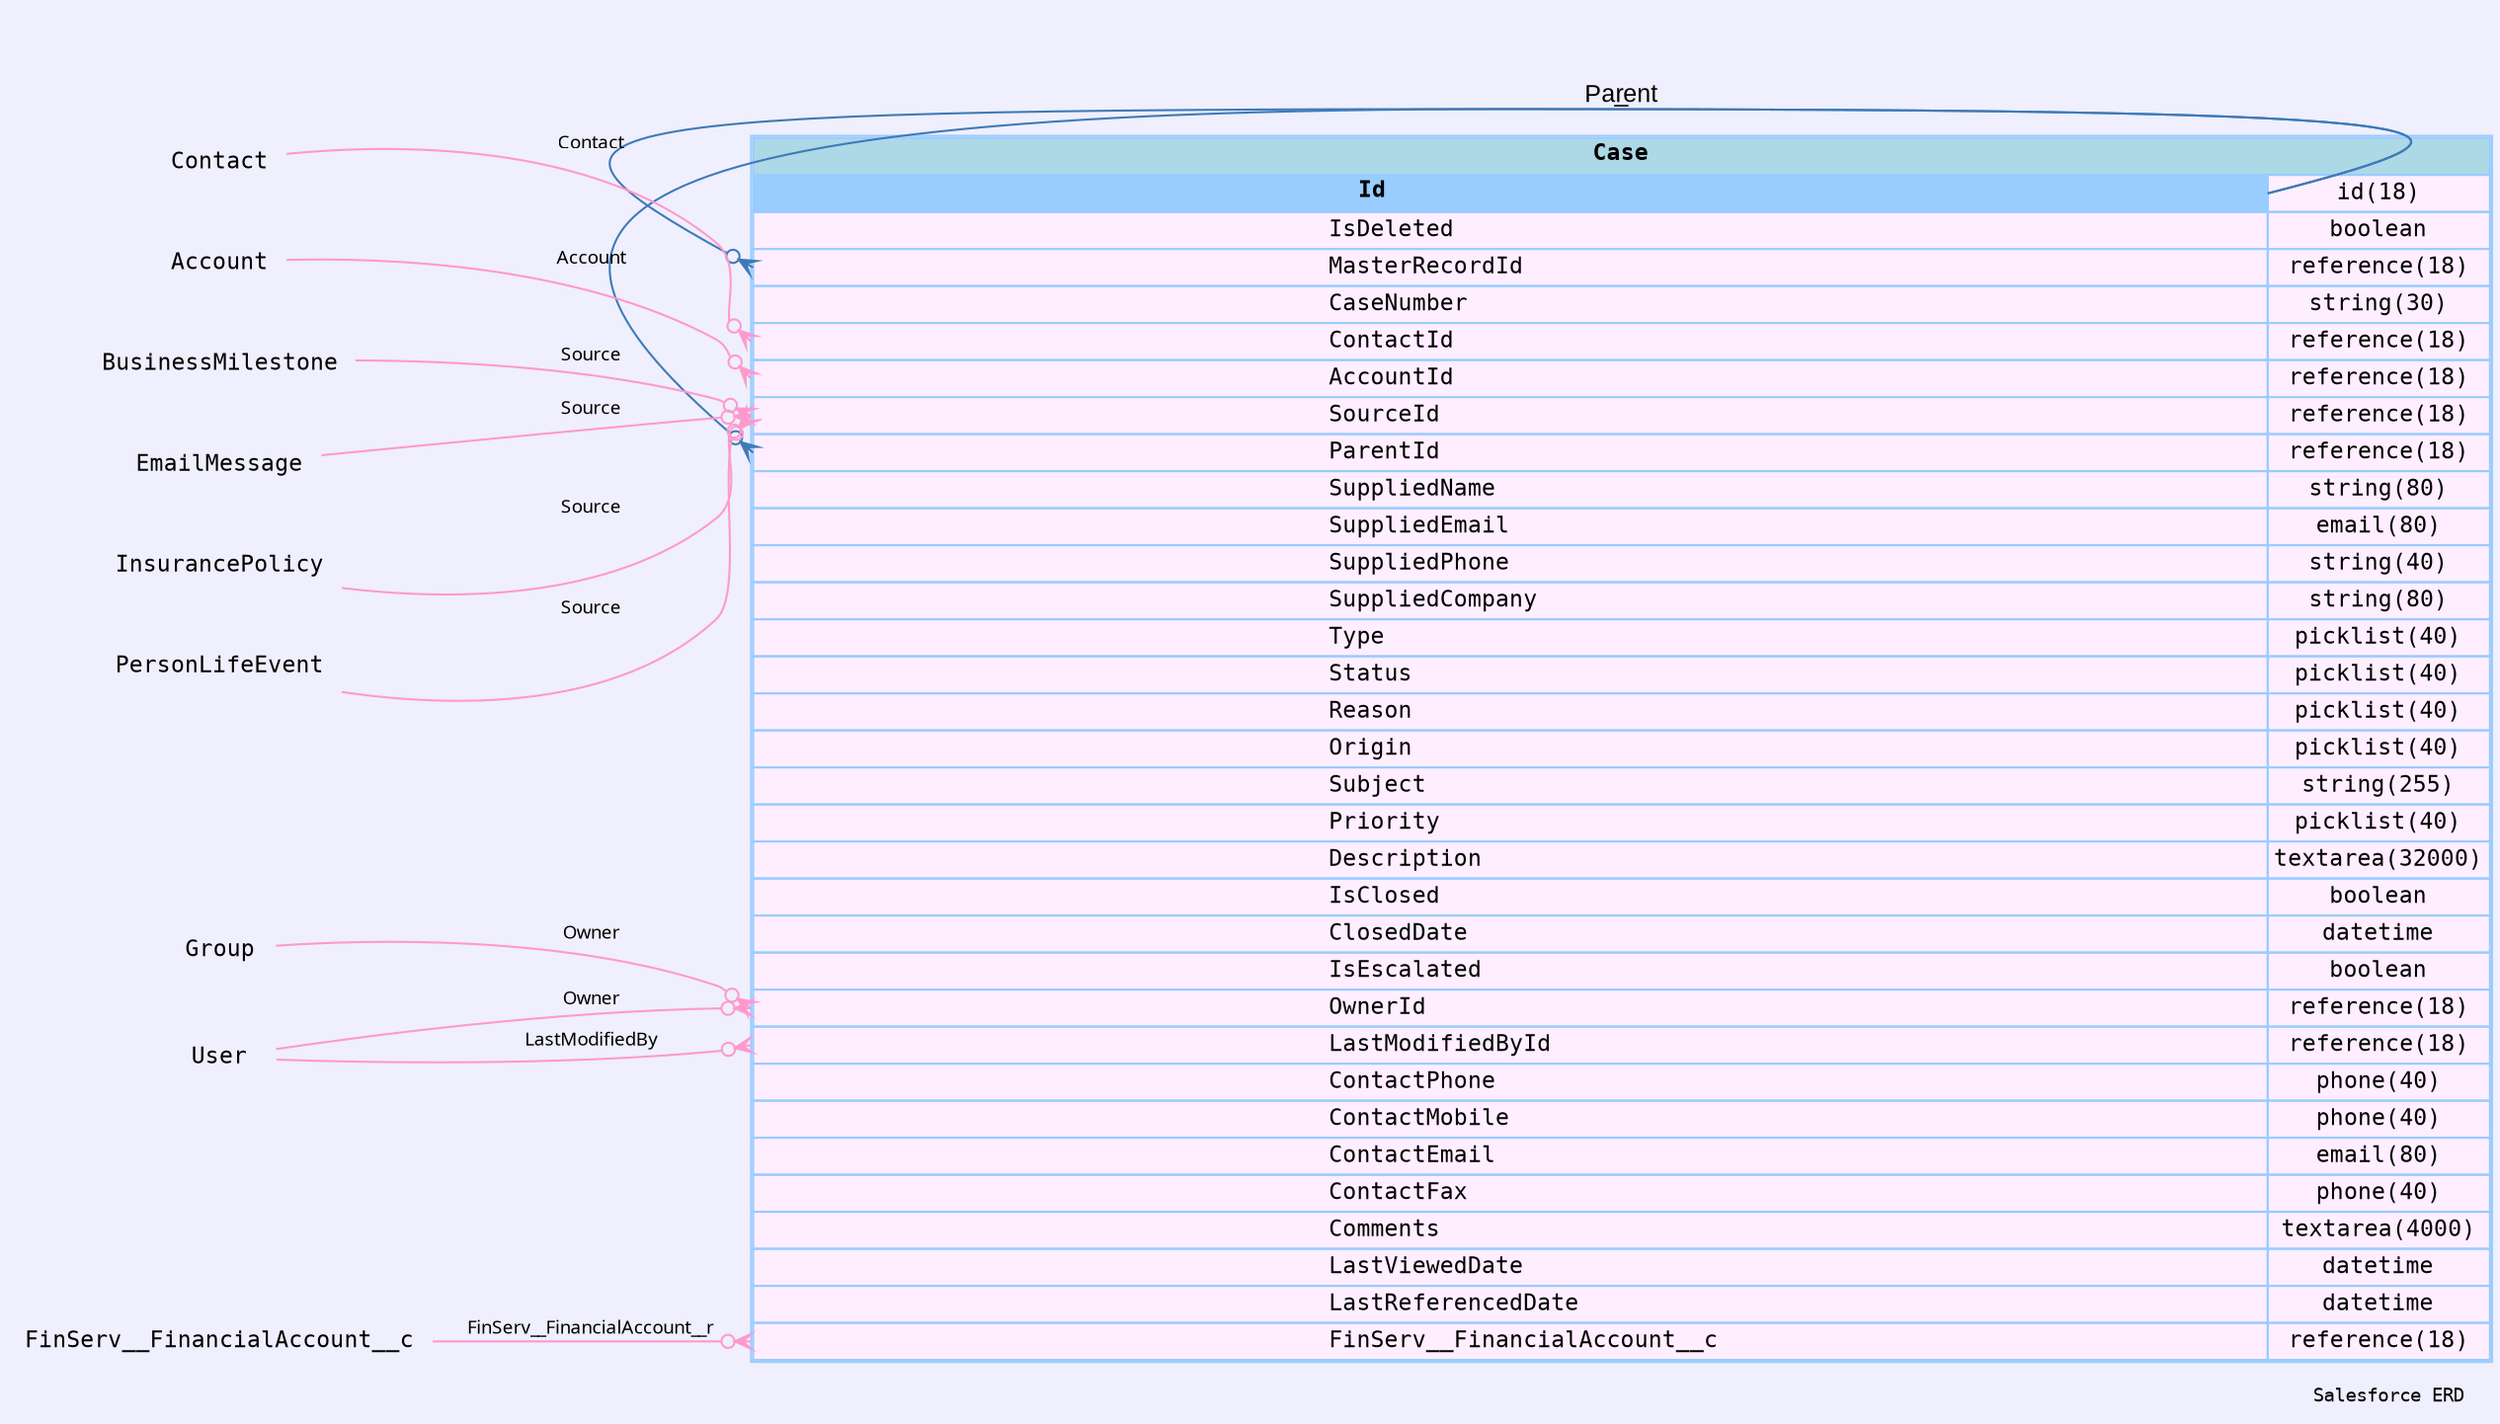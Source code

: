 
        digraph "Salesforce+ ERD" {  
            graph [  
              rankdir="RL"  
              bgcolor="#efeffd"  
              label="Salesforce ERD "  
              labeljust="r"  
              nodesep="0.18"  
              ranksep="0.46"        
              fontname="Courier"  
              fontsize="9"  
            ];  
            node [  
              fontname="Courier"  
              fontsize="11"  
              shape="plaintext"  
              color="#99ccff"  
            ];  
            edge [ arrowsize="0.8"   ];
        
            Case [shape=none, margin=0, label=<
                <table border="1" cellborder="1" cellspacing="0" bgcolor="#ffeeff" >   
                  <tr><td colspan="3" bgcolor="lightblue"><b>Case</b></td></tr>
             <tr>
                                        <td  bgcolor="#99ccff" port="Id" align="left">
                                           <b>Id</b>
                                        </td><td>id(18)</td></tr> <tr>
                                         <td port="IsDeleted" align="left">
                                         IsDeleted
                                       </td><td>boolean</td></tr> <tr>
                                         <td port="MasterRecordId" align="left">
                                         MasterRecordId
                                       </td><td>reference(18)</td></tr> <tr>
                                         <td port="CaseNumber" align="left">
                                         CaseNumber
                                       </td><td>string(30)</td></tr> <tr>
                                         <td port="ContactId" align="left">
                                         ContactId
                                       </td><td>reference(18)</td></tr> <tr>
                                         <td port="AccountId" align="left">
                                         AccountId
                                       </td><td>reference(18)</td></tr> <tr>
                                         <td port="SourceId" align="left">
                                         SourceId
                                       </td><td>reference(18)</td></tr> <tr>
                                         <td port="ParentId" align="left">
                                         ParentId
                                       </td><td>reference(18)</td></tr> <tr>
                                         <td port="SuppliedName" align="left">
                                         SuppliedName
                                       </td><td>string(80)</td></tr> <tr>
                                         <td port="SuppliedEmail" align="left">
                                         SuppliedEmail
                                       </td><td>email(80)</td></tr> <tr>
                                         <td port="SuppliedPhone" align="left">
                                         SuppliedPhone
                                       </td><td>string(40)</td></tr> <tr>
                                         <td port="SuppliedCompany" align="left">
                                         SuppliedCompany
                                       </td><td>string(80)</td></tr> <tr>
                                         <td port="Type" align="left">
                                         Type
                                       </td><td>picklist(40)</td></tr> <tr>
                                         <td port="Status" align="left">
                                         Status
                                       </td><td>picklist(40)</td></tr> <tr>
                                         <td port="Reason" align="left">
                                         Reason
                                       </td><td>picklist(40)</td></tr> <tr>
                                         <td port="Origin" align="left">
                                         Origin
                                       </td><td>picklist(40)</td></tr> <tr>
                                         <td port="Subject" align="left">
                                         Subject
                                       </td><td>string(255)</td></tr> <tr>
                                         <td port="Priority" align="left">
                                         Priority
                                       </td><td>picklist(40)</td></tr> <tr>
                                         <td port="Description" align="left">
                                         Description
                                       </td><td>textarea(32000)</td></tr> <tr>
                                         <td port="IsClosed" align="left">
                                         IsClosed
                                       </td><td>boolean</td></tr> <tr>
                                         <td port="ClosedDate" align="left">
                                         ClosedDate
                                       </td><td>datetime</td></tr> <tr>
                                         <td port="IsEscalated" align="left">
                                         IsEscalated
                                       </td><td>boolean</td></tr> <tr>
                                         <td port="OwnerId" align="left">
                                         OwnerId
                                       </td><td>reference(18)</td></tr> <tr>
                                         <td port="LastModifiedById" align="left">
                                         LastModifiedById
                                       </td><td>reference(18)</td></tr> <tr>
                                         <td port="ContactPhone" align="left">
                                         ContactPhone
                                       </td><td>phone(40)</td></tr> <tr>
                                         <td port="ContactMobile" align="left">
                                         ContactMobile
                                       </td><td>phone(40)</td></tr> <tr>
                                         <td port="ContactEmail" align="left">
                                         ContactEmail
                                       </td><td>email(80)</td></tr> <tr>
                                         <td port="ContactFax" align="left">
                                         ContactFax
                                       </td><td>phone(40)</td></tr> <tr>
                                         <td port="Comments" align="left">
                                         Comments
                                       </td><td>textarea(4000)</td></tr> <tr>
                                         <td port="LastViewedDate" align="left">
                                         LastViewedDate
                                       </td><td>datetime</td></tr> <tr>
                                         <td port="LastReferencedDate" align="left">
                                         LastReferencedDate
                                       </td><td>datetime</td></tr> <tr>
                                         <td port="FinServ__FinancialAccount__c" align="left">
                                         FinServ__FinancialAccount__c
                                       </td><td>reference(18)</td></tr>            
                </table>
                >
                  URL="#"
                  tooltip=" Case "
                ];
            
                            "Case" : "MasterRecordId": w -> 
                                  "Case" : "Id" 
                                           : e 
                                          [arrowhead=none 
                                           dir=back 
                                           arrowtail=crowodot 
                                           color="#3e7ab7"
                                           label="_"
                                           fontname="Arial"
                                           fontsize="12"
                                          ];
                      
                            "Case" : "ContactId": w -> 
                                  "Contact" : "Id" 
                                           : e 
                                          [arrowhead=none 
                                           dir=back 
                                           arrowtail=crowodot 
                                           color="#ff99cc"
                                           label="Contact"
                                           fontname="Monaco"
                                           fontsize="9"
                                          ];
                      
                            "Case" : "AccountId": w -> 
                                  "Account" : "Id" 
                                           : e 
                                          [arrowhead=none 
                                           dir=back 
                                           arrowtail=crowodot 
                                           color="#ff99cc"
                                           label="Account"
                                           fontname="Monaco"
                                           fontsize="9"
                                          ];
                      
                            "Case" : "SourceId": w -> 
                                  "BusinessMilestone" : "Id" 
                                           : e 
                                          [arrowhead=none 
                                           dir=back 
                                           arrowtail=crowodot 
                                           color="#ff99cc"
                                           label="Source"
                                           fontname="Monaco"
                                           fontsize="9"
                                          ];
                      
                            "Case" : "SourceId": w -> 
                                  "EmailMessage" : "Id" 
                                           : e 
                                          [arrowhead=none 
                                           dir=back 
                                           arrowtail=crowodot 
                                           color="#ff99cc"
                                           label="Source"
                                           fontname="Monaco"
                                           fontsize="9"
                                          ];
                      
                            "Case" : "SourceId": w -> 
                                  "InsurancePolicy" : "Id" 
                                           : e 
                                          [arrowhead=none 
                                           dir=back 
                                           arrowtail=crowodot 
                                           color="#ff99cc"
                                           label="Source"
                                           fontname="Monaco"
                                           fontsize="9"
                                          ];
                      
                            "Case" : "SourceId": w -> 
                                  "PersonLifeEvent" : "Id" 
                                           : e 
                                          [arrowhead=none 
                                           dir=back 
                                           arrowtail=crowodot 
                                           color="#ff99cc"
                                           label="Source"
                                           fontname="Monaco"
                                           fontsize="9"
                                          ];
                      
                            "Case" : "ParentId": w -> 
                                  "Case" : "Id" 
                                           : e 
                                          [arrowhead=none 
                                           dir=back 
                                           arrowtail=crowodot 
                                           color="#3e7ab7"
                                           label="Parent"
                                           fontname="Arial"
                                           fontsize="12"
                                          ];
                      
                            "Case" : "OwnerId": w -> 
                                  "Group" : "Id" 
                                           : e 
                                          [arrowhead=none 
                                           dir=back 
                                           arrowtail=crowodot 
                                           color="#ff99cc"
                                           label="Owner"
                                           fontname="Monaco"
                                           fontsize="9"
                                          ];
                      
                            "Case" : "OwnerId": w -> 
                                  "User" : "Id" 
                                           : e 
                                          [arrowhead=none 
                                           dir=back 
                                           arrowtail=crowodot 
                                           color="#ff99cc"
                                           label="Owner"
                                           fontname="Monaco"
                                           fontsize="9"
                                          ];
                      
                            "Case" : "LastModifiedById": w -> 
                                  "User" : "Id" 
                                           : e 
                                          [arrowhead=none 
                                           dir=back 
                                           arrowtail=crowodot 
                                           color="#ff99cc"
                                           label="LastModifiedBy"
                                           fontname="Monaco"
                                           fontsize="9"
                                          ];
                      
                            "Case" : "FinServ__FinancialAccount__c": w -> 
                                  "FinServ__FinancialAccount__c" : "Id" 
                                           : e 
                                          [arrowhead=none 
                                           dir=back 
                                           arrowtail=crowodot 
                                           color="#ff99cc"
                                           label="FinServ__FinancialAccount__r"
                                           fontname="Monaco"
                                           fontsize="9"
                                          ];
                      }
